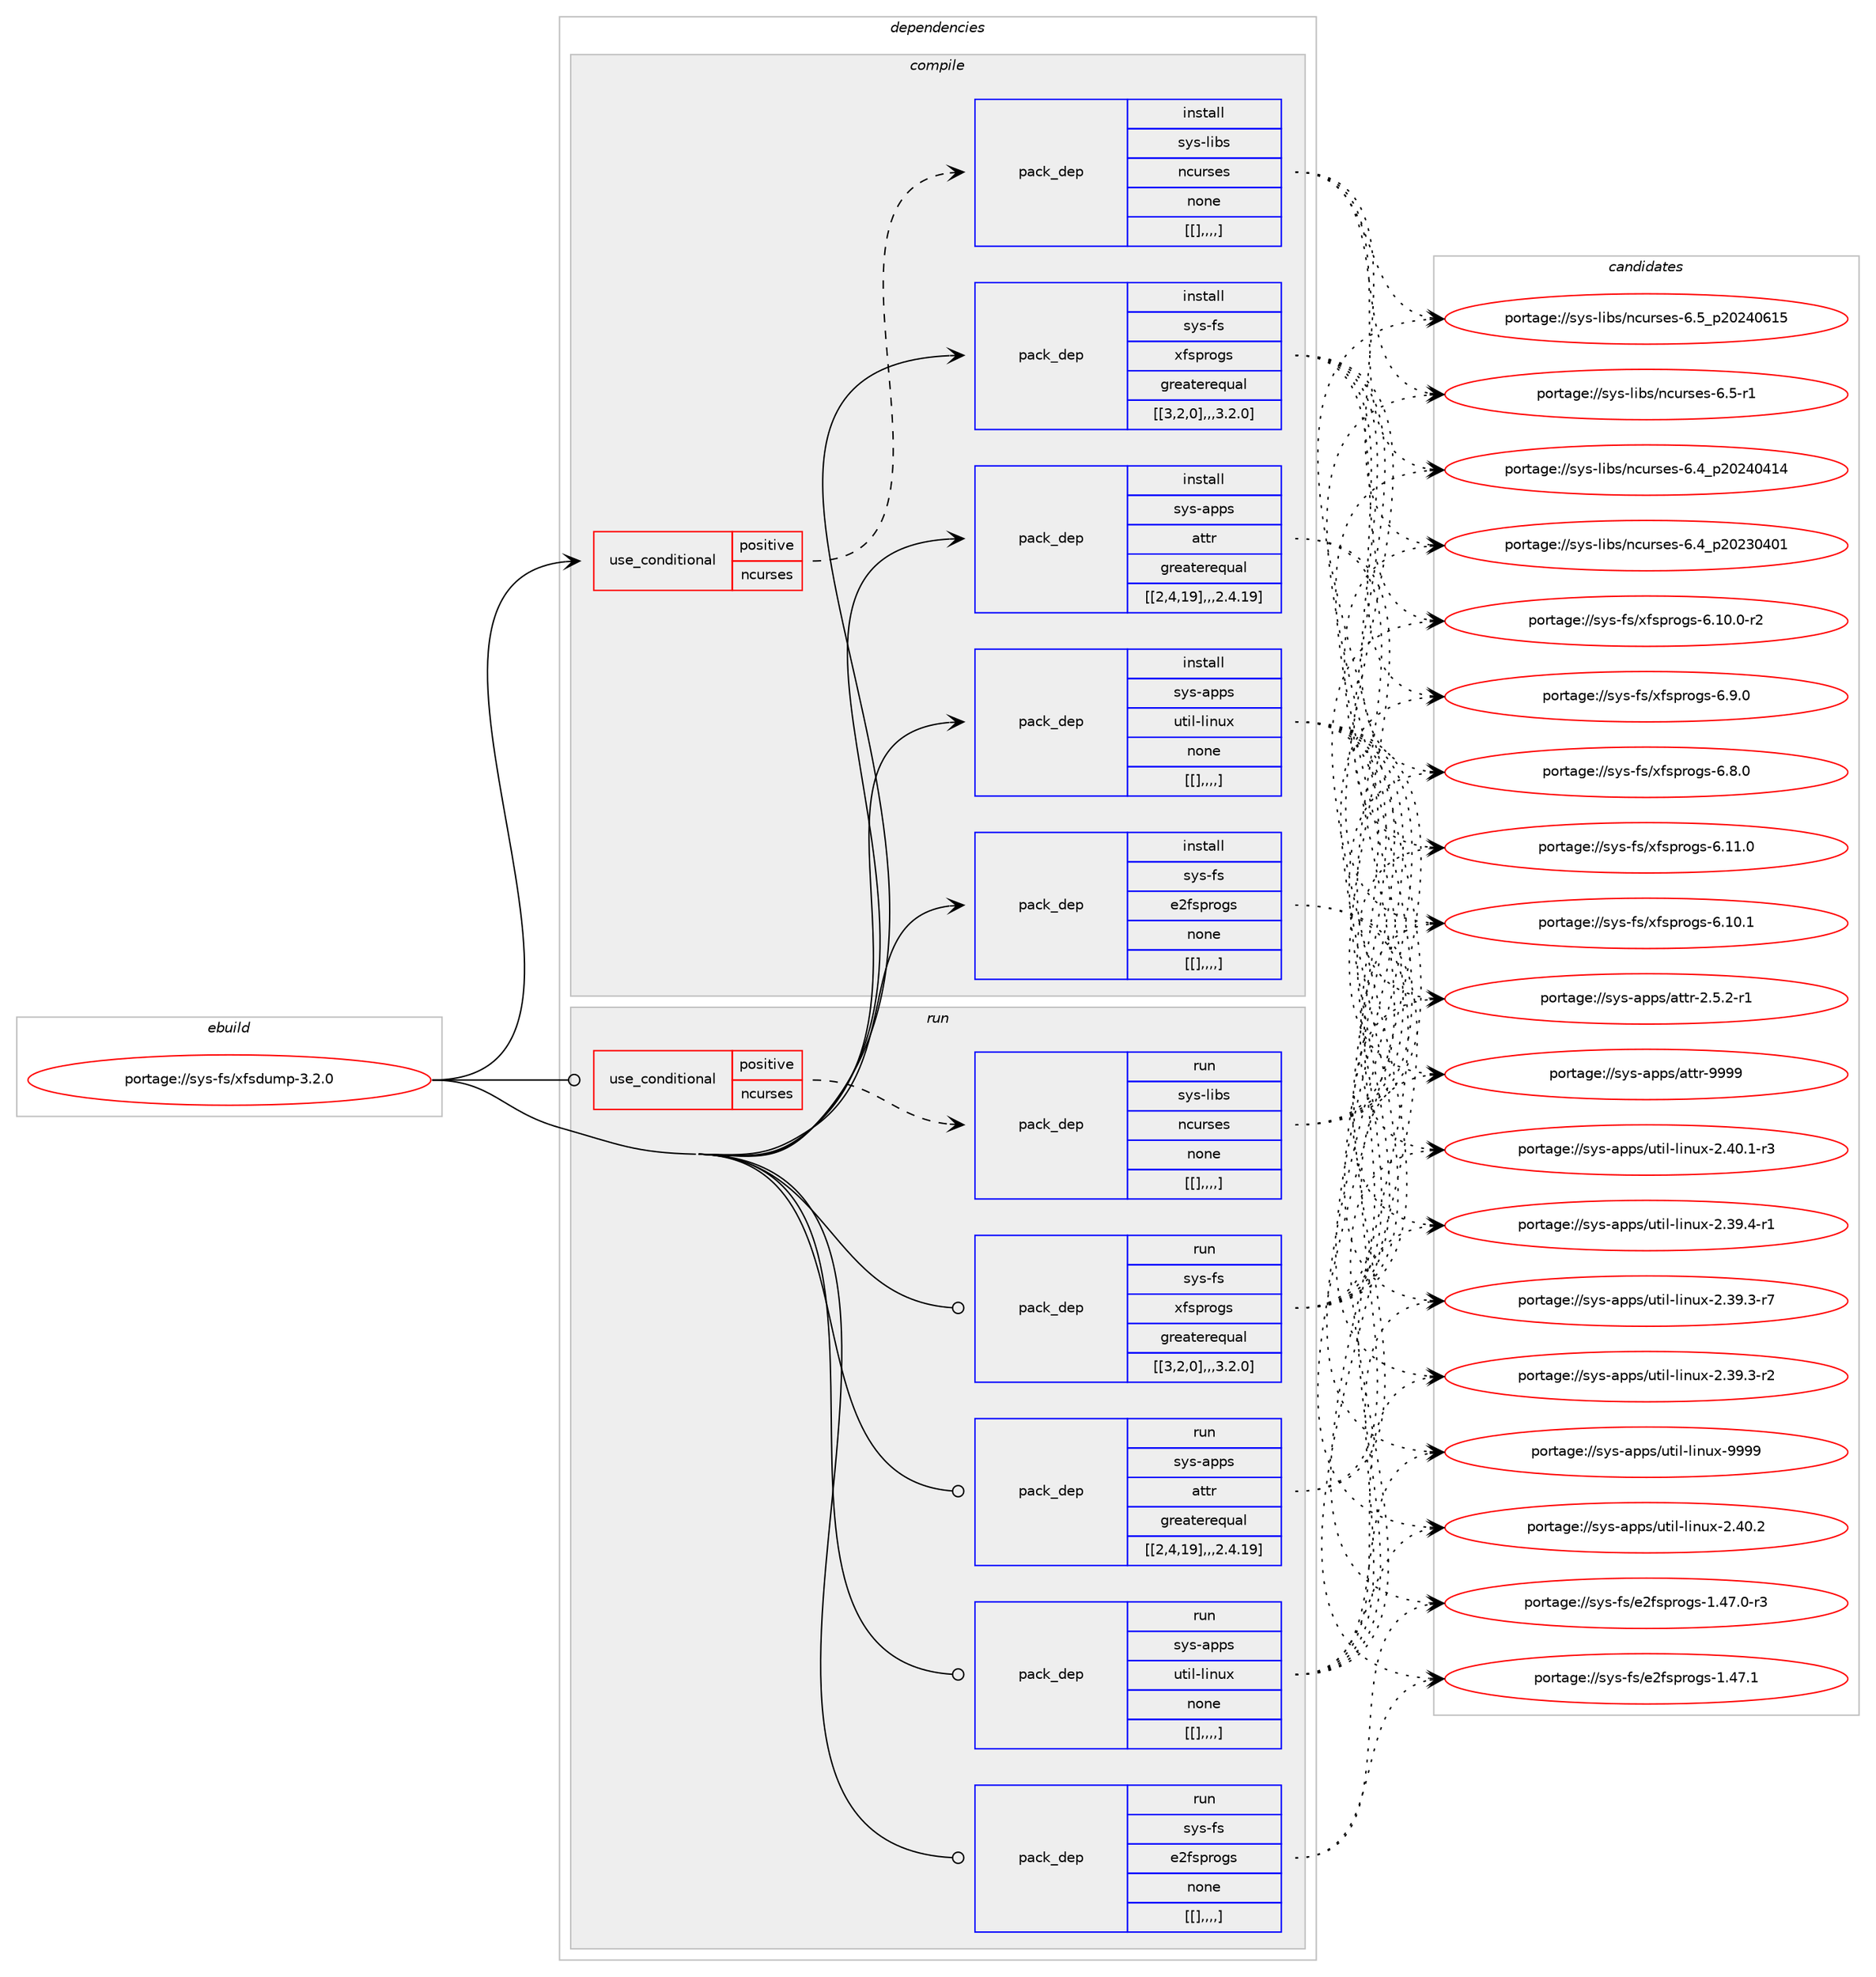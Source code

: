 digraph prolog {

# *************
# Graph options
# *************

newrank=true;
concentrate=true;
compound=true;
graph [rankdir=LR,fontname=Helvetica,fontsize=10,ranksep=1.5];#, ranksep=2.5, nodesep=0.2];
edge  [arrowhead=vee];
node  [fontname=Helvetica,fontsize=10];

# **********
# The ebuild
# **********

subgraph cluster_leftcol {
color=gray;
label=<<i>ebuild</i>>;
id [label="portage://sys-fs/xfsdump-3.2.0", color=red, width=4, href="../sys-fs/xfsdump-3.2.0.svg"];
}

# ****************
# The dependencies
# ****************

subgraph cluster_midcol {
color=gray;
label=<<i>dependencies</i>>;
subgraph cluster_compile {
fillcolor="#eeeeee";
style=filled;
label=<<i>compile</i>>;
subgraph cond123429 {
dependency461428 [label=<<TABLE BORDER="0" CELLBORDER="1" CELLSPACING="0" CELLPADDING="4"><TR><TD ROWSPAN="3" CELLPADDING="10">use_conditional</TD></TR><TR><TD>positive</TD></TR><TR><TD>ncurses</TD></TR></TABLE>>, shape=none, color=red];
subgraph pack334769 {
dependency461450 [label=<<TABLE BORDER="0" CELLBORDER="1" CELLSPACING="0" CELLPADDING="4" WIDTH="220"><TR><TD ROWSPAN="6" CELLPADDING="30">pack_dep</TD></TR><TR><TD WIDTH="110">install</TD></TR><TR><TD>sys-libs</TD></TR><TR><TD>ncurses</TD></TR><TR><TD>none</TD></TR><TR><TD>[[],,,,]</TD></TR></TABLE>>, shape=none, color=blue];
}
dependency461428:e -> dependency461450:w [weight=20,style="dashed",arrowhead="vee"];
}
id:e -> dependency461428:w [weight=20,style="solid",arrowhead="vee"];
subgraph pack334797 {
dependency461514 [label=<<TABLE BORDER="0" CELLBORDER="1" CELLSPACING="0" CELLPADDING="4" WIDTH="220"><TR><TD ROWSPAN="6" CELLPADDING="30">pack_dep</TD></TR><TR><TD WIDTH="110">install</TD></TR><TR><TD>sys-apps</TD></TR><TR><TD>attr</TD></TR><TR><TD>greaterequal</TD></TR><TR><TD>[[2,4,19],,,2.4.19]</TD></TR></TABLE>>, shape=none, color=blue];
}
id:e -> dependency461514:w [weight=20,style="solid",arrowhead="vee"];
subgraph pack334809 {
dependency461536 [label=<<TABLE BORDER="0" CELLBORDER="1" CELLSPACING="0" CELLPADDING="4" WIDTH="220"><TR><TD ROWSPAN="6" CELLPADDING="30">pack_dep</TD></TR><TR><TD WIDTH="110">install</TD></TR><TR><TD>sys-apps</TD></TR><TR><TD>util-linux</TD></TR><TR><TD>none</TD></TR><TR><TD>[[],,,,]</TD></TR></TABLE>>, shape=none, color=blue];
}
id:e -> dependency461536:w [weight=20,style="solid",arrowhead="vee"];
subgraph pack334822 {
dependency461539 [label=<<TABLE BORDER="0" CELLBORDER="1" CELLSPACING="0" CELLPADDING="4" WIDTH="220"><TR><TD ROWSPAN="6" CELLPADDING="30">pack_dep</TD></TR><TR><TD WIDTH="110">install</TD></TR><TR><TD>sys-fs</TD></TR><TR><TD>e2fsprogs</TD></TR><TR><TD>none</TD></TR><TR><TD>[[],,,,]</TD></TR></TABLE>>, shape=none, color=blue];
}
id:e -> dependency461539:w [weight=20,style="solid",arrowhead="vee"];
subgraph pack334836 {
dependency461567 [label=<<TABLE BORDER="0" CELLBORDER="1" CELLSPACING="0" CELLPADDING="4" WIDTH="220"><TR><TD ROWSPAN="6" CELLPADDING="30">pack_dep</TD></TR><TR><TD WIDTH="110">install</TD></TR><TR><TD>sys-fs</TD></TR><TR><TD>xfsprogs</TD></TR><TR><TD>greaterequal</TD></TR><TR><TD>[[3,2,0],,,3.2.0]</TD></TR></TABLE>>, shape=none, color=blue];
}
id:e -> dependency461567:w [weight=20,style="solid",arrowhead="vee"];
}
subgraph cluster_compileandrun {
fillcolor="#eeeeee";
style=filled;
label=<<i>compile and run</i>>;
}
subgraph cluster_run {
fillcolor="#eeeeee";
style=filled;
label=<<i>run</i>>;
subgraph cond123505 {
dependency461627 [label=<<TABLE BORDER="0" CELLBORDER="1" CELLSPACING="0" CELLPADDING="4"><TR><TD ROWSPAN="3" CELLPADDING="10">use_conditional</TD></TR><TR><TD>positive</TD></TR><TR><TD>ncurses</TD></TR></TABLE>>, shape=none, color=red];
subgraph pack334880 {
dependency461629 [label=<<TABLE BORDER="0" CELLBORDER="1" CELLSPACING="0" CELLPADDING="4" WIDTH="220"><TR><TD ROWSPAN="6" CELLPADDING="30">pack_dep</TD></TR><TR><TD WIDTH="110">run</TD></TR><TR><TD>sys-libs</TD></TR><TR><TD>ncurses</TD></TR><TR><TD>none</TD></TR><TR><TD>[[],,,,]</TD></TR></TABLE>>, shape=none, color=blue];
}
dependency461627:e -> dependency461629:w [weight=20,style="dashed",arrowhead="vee"];
}
id:e -> dependency461627:w [weight=20,style="solid",arrowhead="odot"];
subgraph pack334919 {
dependency461731 [label=<<TABLE BORDER="0" CELLBORDER="1" CELLSPACING="0" CELLPADDING="4" WIDTH="220"><TR><TD ROWSPAN="6" CELLPADDING="30">pack_dep</TD></TR><TR><TD WIDTH="110">run</TD></TR><TR><TD>sys-apps</TD></TR><TR><TD>attr</TD></TR><TR><TD>greaterequal</TD></TR><TR><TD>[[2,4,19],,,2.4.19]</TD></TR></TABLE>>, shape=none, color=blue];
}
id:e -> dependency461731:w [weight=20,style="solid",arrowhead="odot"];
subgraph pack334955 {
dependency461751 [label=<<TABLE BORDER="0" CELLBORDER="1" CELLSPACING="0" CELLPADDING="4" WIDTH="220"><TR><TD ROWSPAN="6" CELLPADDING="30">pack_dep</TD></TR><TR><TD WIDTH="110">run</TD></TR><TR><TD>sys-apps</TD></TR><TR><TD>util-linux</TD></TR><TR><TD>none</TD></TR><TR><TD>[[],,,,]</TD></TR></TABLE>>, shape=none, color=blue];
}
id:e -> dependency461751:w [weight=20,style="solid",arrowhead="odot"];
subgraph pack334983 {
dependency461811 [label=<<TABLE BORDER="0" CELLBORDER="1" CELLSPACING="0" CELLPADDING="4" WIDTH="220"><TR><TD ROWSPAN="6" CELLPADDING="30">pack_dep</TD></TR><TR><TD WIDTH="110">run</TD></TR><TR><TD>sys-fs</TD></TR><TR><TD>e2fsprogs</TD></TR><TR><TD>none</TD></TR><TR><TD>[[],,,,]</TD></TR></TABLE>>, shape=none, color=blue];
}
id:e -> dependency461811:w [weight=20,style="solid",arrowhead="odot"];
subgraph pack335007 {
dependency461851 [label=<<TABLE BORDER="0" CELLBORDER="1" CELLSPACING="0" CELLPADDING="4" WIDTH="220"><TR><TD ROWSPAN="6" CELLPADDING="30">pack_dep</TD></TR><TR><TD WIDTH="110">run</TD></TR><TR><TD>sys-fs</TD></TR><TR><TD>xfsprogs</TD></TR><TR><TD>greaterequal</TD></TR><TR><TD>[[3,2,0],,,3.2.0]</TD></TR></TABLE>>, shape=none, color=blue];
}
id:e -> dependency461851:w [weight=20,style="solid",arrowhead="odot"];
}
}

# **************
# The candidates
# **************

subgraph cluster_choices {
rank=same;
color=gray;
label=<<i>candidates</i>>;

subgraph choice334080 {
color=black;
nodesep=1;
choice1151211154510810598115471109911711411510111545544653951125048505248544953 [label="portage://sys-libs/ncurses-6.5_p20240615", color=red, width=4,href="../sys-libs/ncurses-6.5_p20240615.svg"];
choice11512111545108105981154711099117114115101115455446534511449 [label="portage://sys-libs/ncurses-6.5-r1", color=red, width=4,href="../sys-libs/ncurses-6.5-r1.svg"];
choice1151211154510810598115471109911711411510111545544652951125048505248524952 [label="portage://sys-libs/ncurses-6.4_p20240414", color=red, width=4,href="../sys-libs/ncurses-6.4_p20240414.svg"];
choice1151211154510810598115471109911711411510111545544652951125048505148524849 [label="portage://sys-libs/ncurses-6.4_p20230401", color=red, width=4,href="../sys-libs/ncurses-6.4_p20230401.svg"];
dependency461450:e -> choice1151211154510810598115471109911711411510111545544653951125048505248544953:w [style=dotted,weight="100"];
dependency461450:e -> choice11512111545108105981154711099117114115101115455446534511449:w [style=dotted,weight="100"];
dependency461450:e -> choice1151211154510810598115471109911711411510111545544652951125048505248524952:w [style=dotted,weight="100"];
dependency461450:e -> choice1151211154510810598115471109911711411510111545544652951125048505148524849:w [style=dotted,weight="100"];
}
subgraph choice334085 {
color=black;
nodesep=1;
choice115121115459711211211547971161161144557575757 [label="portage://sys-apps/attr-9999", color=red, width=4,href="../sys-apps/attr-9999.svg"];
choice115121115459711211211547971161161144550465346504511449 [label="portage://sys-apps/attr-2.5.2-r1", color=red, width=4,href="../sys-apps/attr-2.5.2-r1.svg"];
dependency461514:e -> choice115121115459711211211547971161161144557575757:w [style=dotted,weight="100"];
dependency461514:e -> choice115121115459711211211547971161161144550465346504511449:w [style=dotted,weight="100"];
}
subgraph choice334086 {
color=black;
nodesep=1;
choice115121115459711211211547117116105108451081051101171204557575757 [label="portage://sys-apps/util-linux-9999", color=red, width=4,href="../sys-apps/util-linux-9999.svg"];
choice1151211154597112112115471171161051084510810511011712045504652484650 [label="portage://sys-apps/util-linux-2.40.2", color=red, width=4,href="../sys-apps/util-linux-2.40.2.svg"];
choice11512111545971121121154711711610510845108105110117120455046524846494511451 [label="portage://sys-apps/util-linux-2.40.1-r3", color=red, width=4,href="../sys-apps/util-linux-2.40.1-r3.svg"];
choice11512111545971121121154711711610510845108105110117120455046515746524511449 [label="portage://sys-apps/util-linux-2.39.4-r1", color=red, width=4,href="../sys-apps/util-linux-2.39.4-r1.svg"];
choice11512111545971121121154711711610510845108105110117120455046515746514511455 [label="portage://sys-apps/util-linux-2.39.3-r7", color=red, width=4,href="../sys-apps/util-linux-2.39.3-r7.svg"];
choice11512111545971121121154711711610510845108105110117120455046515746514511450 [label="portage://sys-apps/util-linux-2.39.3-r2", color=red, width=4,href="../sys-apps/util-linux-2.39.3-r2.svg"];
dependency461536:e -> choice115121115459711211211547117116105108451081051101171204557575757:w [style=dotted,weight="100"];
dependency461536:e -> choice1151211154597112112115471171161051084510810511011712045504652484650:w [style=dotted,weight="100"];
dependency461536:e -> choice11512111545971121121154711711610510845108105110117120455046524846494511451:w [style=dotted,weight="100"];
dependency461536:e -> choice11512111545971121121154711711610510845108105110117120455046515746524511449:w [style=dotted,weight="100"];
dependency461536:e -> choice11512111545971121121154711711610510845108105110117120455046515746514511455:w [style=dotted,weight="100"];
dependency461536:e -> choice11512111545971121121154711711610510845108105110117120455046515746514511450:w [style=dotted,weight="100"];
}
subgraph choice334110 {
color=black;
nodesep=1;
choice11512111545102115471015010211511211411110311545494652554649 [label="portage://sys-fs/e2fsprogs-1.47.1", color=red, width=4,href="../sys-fs/e2fsprogs-1.47.1.svg"];
choice115121115451021154710150102115112114111103115454946525546484511451 [label="portage://sys-fs/e2fsprogs-1.47.0-r3", color=red, width=4,href="../sys-fs/e2fsprogs-1.47.0-r3.svg"];
dependency461539:e -> choice11512111545102115471015010211511211411110311545494652554649:w [style=dotted,weight="100"];
dependency461539:e -> choice115121115451021154710150102115112114111103115454946525546484511451:w [style=dotted,weight="100"];
}
subgraph choice334146 {
color=black;
nodesep=1;
choice115121115451021154712010211511211411110311545544649494648 [label="portage://sys-fs/xfsprogs-6.11.0", color=red, width=4,href="../sys-fs/xfsprogs-6.11.0.svg"];
choice115121115451021154712010211511211411110311545544649484649 [label="portage://sys-fs/xfsprogs-6.10.1", color=red, width=4,href="../sys-fs/xfsprogs-6.10.1.svg"];
choice1151211154510211547120102115112114111103115455446494846484511450 [label="portage://sys-fs/xfsprogs-6.10.0-r2", color=red, width=4,href="../sys-fs/xfsprogs-6.10.0-r2.svg"];
choice1151211154510211547120102115112114111103115455446574648 [label="portage://sys-fs/xfsprogs-6.9.0", color=red, width=4,href="../sys-fs/xfsprogs-6.9.0.svg"];
choice1151211154510211547120102115112114111103115455446564648 [label="portage://sys-fs/xfsprogs-6.8.0", color=red, width=4,href="../sys-fs/xfsprogs-6.8.0.svg"];
dependency461567:e -> choice115121115451021154712010211511211411110311545544649494648:w [style=dotted,weight="100"];
dependency461567:e -> choice115121115451021154712010211511211411110311545544649484649:w [style=dotted,weight="100"];
dependency461567:e -> choice1151211154510211547120102115112114111103115455446494846484511450:w [style=dotted,weight="100"];
dependency461567:e -> choice1151211154510211547120102115112114111103115455446574648:w [style=dotted,weight="100"];
dependency461567:e -> choice1151211154510211547120102115112114111103115455446564648:w [style=dotted,weight="100"];
}
subgraph choice334150 {
color=black;
nodesep=1;
choice1151211154510810598115471109911711411510111545544653951125048505248544953 [label="portage://sys-libs/ncurses-6.5_p20240615", color=red, width=4,href="../sys-libs/ncurses-6.5_p20240615.svg"];
choice11512111545108105981154711099117114115101115455446534511449 [label="portage://sys-libs/ncurses-6.5-r1", color=red, width=4,href="../sys-libs/ncurses-6.5-r1.svg"];
choice1151211154510810598115471109911711411510111545544652951125048505248524952 [label="portage://sys-libs/ncurses-6.4_p20240414", color=red, width=4,href="../sys-libs/ncurses-6.4_p20240414.svg"];
choice1151211154510810598115471109911711411510111545544652951125048505148524849 [label="portage://sys-libs/ncurses-6.4_p20230401", color=red, width=4,href="../sys-libs/ncurses-6.4_p20230401.svg"];
dependency461629:e -> choice1151211154510810598115471109911711411510111545544653951125048505248544953:w [style=dotted,weight="100"];
dependency461629:e -> choice11512111545108105981154711099117114115101115455446534511449:w [style=dotted,weight="100"];
dependency461629:e -> choice1151211154510810598115471109911711411510111545544652951125048505248524952:w [style=dotted,weight="100"];
dependency461629:e -> choice1151211154510810598115471109911711411510111545544652951125048505148524849:w [style=dotted,weight="100"];
}
subgraph choice334156 {
color=black;
nodesep=1;
choice115121115459711211211547971161161144557575757 [label="portage://sys-apps/attr-9999", color=red, width=4,href="../sys-apps/attr-9999.svg"];
choice115121115459711211211547971161161144550465346504511449 [label="portage://sys-apps/attr-2.5.2-r1", color=red, width=4,href="../sys-apps/attr-2.5.2-r1.svg"];
dependency461731:e -> choice115121115459711211211547971161161144557575757:w [style=dotted,weight="100"];
dependency461731:e -> choice115121115459711211211547971161161144550465346504511449:w [style=dotted,weight="100"];
}
subgraph choice334177 {
color=black;
nodesep=1;
choice115121115459711211211547117116105108451081051101171204557575757 [label="portage://sys-apps/util-linux-9999", color=red, width=4,href="../sys-apps/util-linux-9999.svg"];
choice1151211154597112112115471171161051084510810511011712045504652484650 [label="portage://sys-apps/util-linux-2.40.2", color=red, width=4,href="../sys-apps/util-linux-2.40.2.svg"];
choice11512111545971121121154711711610510845108105110117120455046524846494511451 [label="portage://sys-apps/util-linux-2.40.1-r3", color=red, width=4,href="../sys-apps/util-linux-2.40.1-r3.svg"];
choice11512111545971121121154711711610510845108105110117120455046515746524511449 [label="portage://sys-apps/util-linux-2.39.4-r1", color=red, width=4,href="../sys-apps/util-linux-2.39.4-r1.svg"];
choice11512111545971121121154711711610510845108105110117120455046515746514511455 [label="portage://sys-apps/util-linux-2.39.3-r7", color=red, width=4,href="../sys-apps/util-linux-2.39.3-r7.svg"];
choice11512111545971121121154711711610510845108105110117120455046515746514511450 [label="portage://sys-apps/util-linux-2.39.3-r2", color=red, width=4,href="../sys-apps/util-linux-2.39.3-r2.svg"];
dependency461751:e -> choice115121115459711211211547117116105108451081051101171204557575757:w [style=dotted,weight="100"];
dependency461751:e -> choice1151211154597112112115471171161051084510810511011712045504652484650:w [style=dotted,weight="100"];
dependency461751:e -> choice11512111545971121121154711711610510845108105110117120455046524846494511451:w [style=dotted,weight="100"];
dependency461751:e -> choice11512111545971121121154711711610510845108105110117120455046515746524511449:w [style=dotted,weight="100"];
dependency461751:e -> choice11512111545971121121154711711610510845108105110117120455046515746514511455:w [style=dotted,weight="100"];
dependency461751:e -> choice11512111545971121121154711711610510845108105110117120455046515746514511450:w [style=dotted,weight="100"];
}
subgraph choice334185 {
color=black;
nodesep=1;
choice11512111545102115471015010211511211411110311545494652554649 [label="portage://sys-fs/e2fsprogs-1.47.1", color=red, width=4,href="../sys-fs/e2fsprogs-1.47.1.svg"];
choice115121115451021154710150102115112114111103115454946525546484511451 [label="portage://sys-fs/e2fsprogs-1.47.0-r3", color=red, width=4,href="../sys-fs/e2fsprogs-1.47.0-r3.svg"];
dependency461811:e -> choice11512111545102115471015010211511211411110311545494652554649:w [style=dotted,weight="100"];
dependency461811:e -> choice115121115451021154710150102115112114111103115454946525546484511451:w [style=dotted,weight="100"];
}
subgraph choice334189 {
color=black;
nodesep=1;
choice115121115451021154712010211511211411110311545544649494648 [label="portage://sys-fs/xfsprogs-6.11.0", color=red, width=4,href="../sys-fs/xfsprogs-6.11.0.svg"];
choice115121115451021154712010211511211411110311545544649484649 [label="portage://sys-fs/xfsprogs-6.10.1", color=red, width=4,href="../sys-fs/xfsprogs-6.10.1.svg"];
choice1151211154510211547120102115112114111103115455446494846484511450 [label="portage://sys-fs/xfsprogs-6.10.0-r2", color=red, width=4,href="../sys-fs/xfsprogs-6.10.0-r2.svg"];
choice1151211154510211547120102115112114111103115455446574648 [label="portage://sys-fs/xfsprogs-6.9.0", color=red, width=4,href="../sys-fs/xfsprogs-6.9.0.svg"];
choice1151211154510211547120102115112114111103115455446564648 [label="portage://sys-fs/xfsprogs-6.8.0", color=red, width=4,href="../sys-fs/xfsprogs-6.8.0.svg"];
dependency461851:e -> choice115121115451021154712010211511211411110311545544649494648:w [style=dotted,weight="100"];
dependency461851:e -> choice115121115451021154712010211511211411110311545544649484649:w [style=dotted,weight="100"];
dependency461851:e -> choice1151211154510211547120102115112114111103115455446494846484511450:w [style=dotted,weight="100"];
dependency461851:e -> choice1151211154510211547120102115112114111103115455446574648:w [style=dotted,weight="100"];
dependency461851:e -> choice1151211154510211547120102115112114111103115455446564648:w [style=dotted,weight="100"];
}
}

}
